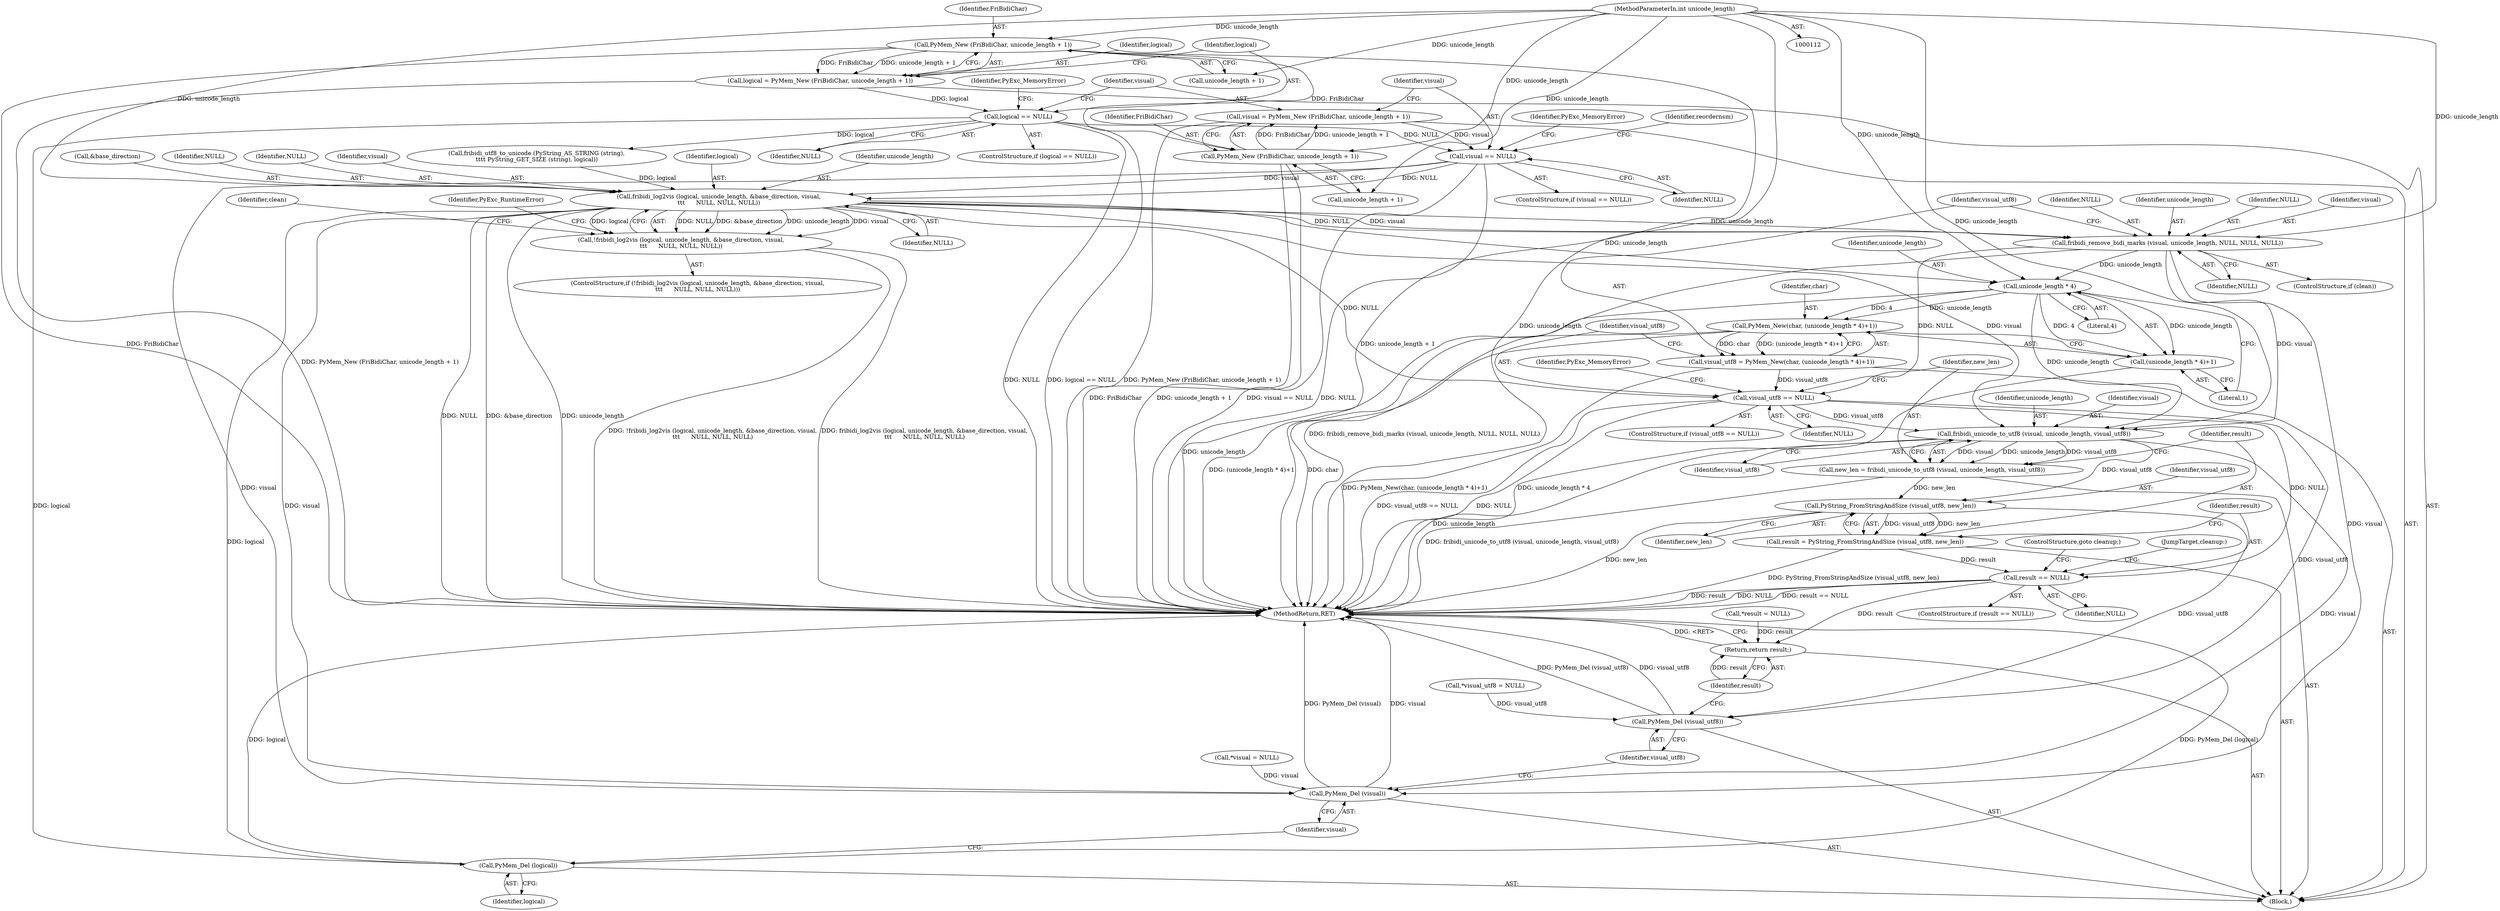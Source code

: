 digraph "1_pyfribidi_d2860c655357975e7b32d84e6b45e98f0dcecd7a_3@pointer" {
"1000163" [label="(Call,visual == NULL)"];
"1000155" [label="(Call,visual = PyMem_New (FriBidiChar, unicode_length + 1))"];
"1000157" [label="(Call,PyMem_New (FriBidiChar, unicode_length + 1))"];
"1000141" [label="(Call,PyMem_New (FriBidiChar, unicode_length + 1))"];
"1000114" [label="(MethodParameterIn,int unicode_length)"];
"1000147" [label="(Call,logical == NULL)"];
"1000139" [label="(Call,logical = PyMem_New (FriBidiChar, unicode_length + 1))"];
"1000181" [label="(Call,fribidi_log2vis (logical, unicode_length, &base_direction, visual,\n\t\t\t      NULL, NULL, NULL))"];
"1000180" [label="(Call,!fribidi_log2vis (logical, unicode_length, &base_direction, visual,\n\t\t\t      NULL, NULL, NULL))"];
"1000197" [label="(Call,fribidi_remove_bidi_marks (visual, unicode_length, NULL, NULL, NULL))"];
"1000208" [label="(Call,unicode_length * 4)"];
"1000205" [label="(Call,PyMem_New(char, (unicode_length * 4)+1))"];
"1000203" [label="(Call,visual_utf8 = PyMem_New(char, (unicode_length * 4)+1))"];
"1000213" [label="(Call,visual_utf8 == NULL)"];
"1000223" [label="(Call,fribidi_unicode_to_utf8 (visual, unicode_length, visual_utf8))"];
"1000221" [label="(Call,new_len = fribidi_unicode_to_utf8 (visual, unicode_length, visual_utf8))"];
"1000229" [label="(Call,PyString_FromStringAndSize (visual_utf8, new_len))"];
"1000227" [label="(Call,result = PyString_FromStringAndSize (visual_utf8, new_len))"];
"1000233" [label="(Call,result == NULL)"];
"1000244" [label="(Return,return result;)"];
"1000242" [label="(Call,PyMem_Del (visual_utf8))"];
"1000240" [label="(Call,PyMem_Del (visual))"];
"1000207" [label="(Call,(unicode_length * 4)+1)"];
"1000238" [label="(Call,PyMem_Del (logical))"];
"1000232" [label="(ControlStructure,if (result == NULL))"];
"1000230" [label="(Identifier,visual_utf8)"];
"1000181" [label="(Call,fribidi_log2vis (logical, unicode_length, &base_direction, visual,\n\t\t\t      NULL, NULL, NULL))"];
"1000139" [label="(Call,logical = PyMem_New (FriBidiChar, unicode_length + 1))"];
"1000201" [label="(Identifier,NULL)"];
"1000149" [label="(Identifier,NULL)"];
"1000206" [label="(Identifier,char)"];
"1000209" [label="(Identifier,unicode_length)"];
"1000234" [label="(Identifier,result)"];
"1000182" [label="(Identifier,logical)"];
"1000157" [label="(Call,PyMem_New (FriBidiChar, unicode_length + 1))"];
"1000211" [label="(Literal,1)"];
"1000241" [label="(Identifier,visual)"];
"1000221" [label="(Call,new_len = fribidi_unicode_to_utf8 (visual, unicode_length, visual_utf8))"];
"1000158" [label="(Identifier,FriBidiChar)"];
"1000199" [label="(Identifier,unicode_length)"];
"1000239" [label="(Identifier,logical)"];
"1000159" [label="(Call,unicode_length + 1)"];
"1000183" [label="(Identifier,unicode_length)"];
"1000204" [label="(Identifier,visual_utf8)"];
"1000238" [label="(Call,PyMem_Del (logical))"];
"1000184" [label="(Call,&base_direction)"];
"1000146" [label="(ControlStructure,if (logical == NULL))"];
"1000226" [label="(Identifier,visual_utf8)"];
"1000245" [label="(Identifier,result)"];
"1000243" [label="(Identifier,visual_utf8)"];
"1000196" [label="(Identifier,clean)"];
"1000203" [label="(Call,visual_utf8 = PyMem_New(char, (unicode_length * 4)+1))"];
"1000233" [label="(Call,result == NULL)"];
"1000187" [label="(Identifier,NULL)"];
"1000228" [label="(Identifier,result)"];
"1000225" [label="(Identifier,unicode_length)"];
"1000223" [label="(Call,fribidi_unicode_to_utf8 (visual, unicode_length, visual_utf8))"];
"1000235" [label="(Identifier,NULL)"];
"1000240" [label="(Call,PyMem_Del (visual))"];
"1000242" [label="(Call,PyMem_Del (visual_utf8))"];
"1000168" [label="(Identifier,PyExc_MemoryError)"];
"1000215" [label="(Identifier,NULL)"];
"1000188" [label="(Identifier,NULL)"];
"1000180" [label="(Call,!fribidi_log2vis (logical, unicode_length, &base_direction, visual,\n\t\t\t      NULL, NULL, NULL))"];
"1000236" [label="(ControlStructure,goto cleanup;)"];
"1000208" [label="(Call,unicode_length * 4)"];
"1000218" [label="(Identifier,PyExc_MemoryError)"];
"1000136" [label="(Call,*result = NULL)"];
"1000155" [label="(Call,visual = PyMem_New (FriBidiChar, unicode_length + 1))"];
"1000118" [label="(Block,)"];
"1000213" [label="(Call,visual_utf8 == NULL)"];
"1000200" [label="(Identifier,NULL)"];
"1000162" [label="(ControlStructure,if (visual == NULL))"];
"1000210" [label="(Literal,4)"];
"1000212" [label="(ControlStructure,if (visual_utf8 == NULL))"];
"1000152" [label="(Identifier,PyExc_MemoryError)"];
"1000164" [label="(Identifier,visual)"];
"1000147" [label="(Call,logical == NULL)"];
"1000195" [label="(ControlStructure,if (clean))"];
"1000205" [label="(Call,PyMem_New(char, (unicode_length * 4)+1))"];
"1000140" [label="(Identifier,logical)"];
"1000192" [label="(Identifier,PyExc_RuntimeError)"];
"1000124" [label="(Call,*visual = NULL)"];
"1000179" [label="(ControlStructure,if (!fribidi_log2vis (logical, unicode_length, &base_direction, visual,\n\t\t\t      NULL, NULL, NULL)))"];
"1000222" [label="(Identifier,new_len)"];
"1000207" [label="(Call,(unicode_length * 4)+1)"];
"1000128" [label="(Call,*visual_utf8 = NULL)"];
"1000227" [label="(Call,result = PyString_FromStringAndSize (visual_utf8, new_len))"];
"1000224" [label="(Identifier,visual)"];
"1000186" [label="(Identifier,visual)"];
"1000114" [label="(MethodParameterIn,int unicode_length)"];
"1000156" [label="(Identifier,visual)"];
"1000237" [label="(JumpTarget,cleanup:)"];
"1000202" [label="(Identifier,NULL)"];
"1000173" [label="(Call,fribidi_utf8_to_unicode (PyString_AS_STRING (string),\n\t\t\t\t PyString_GET_SIZE (string), logical))"];
"1000172" [label="(Identifier,reordernsm)"];
"1000246" [label="(MethodReturn,RET)"];
"1000198" [label="(Identifier,visual)"];
"1000141" [label="(Call,PyMem_New (FriBidiChar, unicode_length + 1))"];
"1000163" [label="(Call,visual == NULL)"];
"1000244" [label="(Return,return result;)"];
"1000148" [label="(Identifier,logical)"];
"1000197" [label="(Call,fribidi_remove_bidi_marks (visual, unicode_length, NULL, NULL, NULL))"];
"1000231" [label="(Identifier,new_len)"];
"1000189" [label="(Identifier,NULL)"];
"1000214" [label="(Identifier,visual_utf8)"];
"1000142" [label="(Identifier,FriBidiChar)"];
"1000143" [label="(Call,unicode_length + 1)"];
"1000229" [label="(Call,PyString_FromStringAndSize (visual_utf8, new_len))"];
"1000165" [label="(Identifier,NULL)"];
"1000163" -> "1000162"  [label="AST: "];
"1000163" -> "1000165"  [label="CFG: "];
"1000164" -> "1000163"  [label="AST: "];
"1000165" -> "1000163"  [label="AST: "];
"1000168" -> "1000163"  [label="CFG: "];
"1000172" -> "1000163"  [label="CFG: "];
"1000163" -> "1000246"  [label="DDG: visual == NULL"];
"1000163" -> "1000246"  [label="DDG: NULL"];
"1000155" -> "1000163"  [label="DDG: visual"];
"1000147" -> "1000163"  [label="DDG: NULL"];
"1000163" -> "1000181"  [label="DDG: visual"];
"1000163" -> "1000181"  [label="DDG: NULL"];
"1000163" -> "1000240"  [label="DDG: visual"];
"1000155" -> "1000118"  [label="AST: "];
"1000155" -> "1000157"  [label="CFG: "];
"1000156" -> "1000155"  [label="AST: "];
"1000157" -> "1000155"  [label="AST: "];
"1000164" -> "1000155"  [label="CFG: "];
"1000155" -> "1000246"  [label="DDG: PyMem_New (FriBidiChar, unicode_length + 1)"];
"1000157" -> "1000155"  [label="DDG: FriBidiChar"];
"1000157" -> "1000155"  [label="DDG: unicode_length + 1"];
"1000157" -> "1000159"  [label="CFG: "];
"1000158" -> "1000157"  [label="AST: "];
"1000159" -> "1000157"  [label="AST: "];
"1000157" -> "1000246"  [label="DDG: unicode_length + 1"];
"1000157" -> "1000246"  [label="DDG: FriBidiChar"];
"1000141" -> "1000157"  [label="DDG: FriBidiChar"];
"1000114" -> "1000157"  [label="DDG: unicode_length"];
"1000141" -> "1000139"  [label="AST: "];
"1000141" -> "1000143"  [label="CFG: "];
"1000142" -> "1000141"  [label="AST: "];
"1000143" -> "1000141"  [label="AST: "];
"1000139" -> "1000141"  [label="CFG: "];
"1000141" -> "1000246"  [label="DDG: FriBidiChar"];
"1000141" -> "1000246"  [label="DDG: unicode_length + 1"];
"1000141" -> "1000139"  [label="DDG: FriBidiChar"];
"1000141" -> "1000139"  [label="DDG: unicode_length + 1"];
"1000114" -> "1000141"  [label="DDG: unicode_length"];
"1000114" -> "1000112"  [label="AST: "];
"1000114" -> "1000246"  [label="DDG: unicode_length"];
"1000114" -> "1000143"  [label="DDG: unicode_length"];
"1000114" -> "1000159"  [label="DDG: unicode_length"];
"1000114" -> "1000181"  [label="DDG: unicode_length"];
"1000114" -> "1000197"  [label="DDG: unicode_length"];
"1000114" -> "1000208"  [label="DDG: unicode_length"];
"1000114" -> "1000223"  [label="DDG: unicode_length"];
"1000147" -> "1000146"  [label="AST: "];
"1000147" -> "1000149"  [label="CFG: "];
"1000148" -> "1000147"  [label="AST: "];
"1000149" -> "1000147"  [label="AST: "];
"1000152" -> "1000147"  [label="CFG: "];
"1000156" -> "1000147"  [label="CFG: "];
"1000147" -> "1000246"  [label="DDG: NULL"];
"1000147" -> "1000246"  [label="DDG: logical == NULL"];
"1000139" -> "1000147"  [label="DDG: logical"];
"1000147" -> "1000173"  [label="DDG: logical"];
"1000147" -> "1000238"  [label="DDG: logical"];
"1000139" -> "1000118"  [label="AST: "];
"1000140" -> "1000139"  [label="AST: "];
"1000148" -> "1000139"  [label="CFG: "];
"1000139" -> "1000246"  [label="DDG: PyMem_New (FriBidiChar, unicode_length + 1)"];
"1000181" -> "1000180"  [label="AST: "];
"1000181" -> "1000189"  [label="CFG: "];
"1000182" -> "1000181"  [label="AST: "];
"1000183" -> "1000181"  [label="AST: "];
"1000184" -> "1000181"  [label="AST: "];
"1000186" -> "1000181"  [label="AST: "];
"1000187" -> "1000181"  [label="AST: "];
"1000188" -> "1000181"  [label="AST: "];
"1000189" -> "1000181"  [label="AST: "];
"1000180" -> "1000181"  [label="CFG: "];
"1000181" -> "1000246"  [label="DDG: NULL"];
"1000181" -> "1000246"  [label="DDG: &base_direction"];
"1000181" -> "1000246"  [label="DDG: unicode_length"];
"1000181" -> "1000180"  [label="DDG: NULL"];
"1000181" -> "1000180"  [label="DDG: &base_direction"];
"1000181" -> "1000180"  [label="DDG: unicode_length"];
"1000181" -> "1000180"  [label="DDG: visual"];
"1000181" -> "1000180"  [label="DDG: logical"];
"1000173" -> "1000181"  [label="DDG: logical"];
"1000181" -> "1000197"  [label="DDG: visual"];
"1000181" -> "1000197"  [label="DDG: unicode_length"];
"1000181" -> "1000197"  [label="DDG: NULL"];
"1000181" -> "1000208"  [label="DDG: unicode_length"];
"1000181" -> "1000213"  [label="DDG: NULL"];
"1000181" -> "1000223"  [label="DDG: visual"];
"1000181" -> "1000238"  [label="DDG: logical"];
"1000181" -> "1000240"  [label="DDG: visual"];
"1000180" -> "1000179"  [label="AST: "];
"1000192" -> "1000180"  [label="CFG: "];
"1000196" -> "1000180"  [label="CFG: "];
"1000180" -> "1000246"  [label="DDG: fribidi_log2vis (logical, unicode_length, &base_direction, visual,\n\t\t\t      NULL, NULL, NULL)"];
"1000180" -> "1000246"  [label="DDG: !fribidi_log2vis (logical, unicode_length, &base_direction, visual,\n\t\t\t      NULL, NULL, NULL)"];
"1000197" -> "1000195"  [label="AST: "];
"1000197" -> "1000202"  [label="CFG: "];
"1000198" -> "1000197"  [label="AST: "];
"1000199" -> "1000197"  [label="AST: "];
"1000200" -> "1000197"  [label="AST: "];
"1000201" -> "1000197"  [label="AST: "];
"1000202" -> "1000197"  [label="AST: "];
"1000204" -> "1000197"  [label="CFG: "];
"1000197" -> "1000246"  [label="DDG: fribidi_remove_bidi_marks (visual, unicode_length, NULL, NULL, NULL)"];
"1000197" -> "1000208"  [label="DDG: unicode_length"];
"1000197" -> "1000213"  [label="DDG: NULL"];
"1000197" -> "1000223"  [label="DDG: visual"];
"1000197" -> "1000240"  [label="DDG: visual"];
"1000208" -> "1000207"  [label="AST: "];
"1000208" -> "1000210"  [label="CFG: "];
"1000209" -> "1000208"  [label="AST: "];
"1000210" -> "1000208"  [label="AST: "];
"1000211" -> "1000208"  [label="CFG: "];
"1000208" -> "1000246"  [label="DDG: unicode_length"];
"1000208" -> "1000205"  [label="DDG: unicode_length"];
"1000208" -> "1000205"  [label="DDG: 4"];
"1000208" -> "1000207"  [label="DDG: unicode_length"];
"1000208" -> "1000207"  [label="DDG: 4"];
"1000208" -> "1000223"  [label="DDG: unicode_length"];
"1000205" -> "1000203"  [label="AST: "];
"1000205" -> "1000207"  [label="CFG: "];
"1000206" -> "1000205"  [label="AST: "];
"1000207" -> "1000205"  [label="AST: "];
"1000203" -> "1000205"  [label="CFG: "];
"1000205" -> "1000246"  [label="DDG: (unicode_length * 4)+1"];
"1000205" -> "1000246"  [label="DDG: char"];
"1000205" -> "1000203"  [label="DDG: char"];
"1000205" -> "1000203"  [label="DDG: (unicode_length * 4)+1"];
"1000203" -> "1000118"  [label="AST: "];
"1000204" -> "1000203"  [label="AST: "];
"1000214" -> "1000203"  [label="CFG: "];
"1000203" -> "1000246"  [label="DDG: PyMem_New(char, (unicode_length * 4)+1)"];
"1000203" -> "1000213"  [label="DDG: visual_utf8"];
"1000213" -> "1000212"  [label="AST: "];
"1000213" -> "1000215"  [label="CFG: "];
"1000214" -> "1000213"  [label="AST: "];
"1000215" -> "1000213"  [label="AST: "];
"1000218" -> "1000213"  [label="CFG: "];
"1000222" -> "1000213"  [label="CFG: "];
"1000213" -> "1000246"  [label="DDG: visual_utf8 == NULL"];
"1000213" -> "1000246"  [label="DDG: NULL"];
"1000213" -> "1000223"  [label="DDG: visual_utf8"];
"1000213" -> "1000233"  [label="DDG: NULL"];
"1000213" -> "1000242"  [label="DDG: visual_utf8"];
"1000223" -> "1000221"  [label="AST: "];
"1000223" -> "1000226"  [label="CFG: "];
"1000224" -> "1000223"  [label="AST: "];
"1000225" -> "1000223"  [label="AST: "];
"1000226" -> "1000223"  [label="AST: "];
"1000221" -> "1000223"  [label="CFG: "];
"1000223" -> "1000246"  [label="DDG: unicode_length"];
"1000223" -> "1000221"  [label="DDG: visual"];
"1000223" -> "1000221"  [label="DDG: unicode_length"];
"1000223" -> "1000221"  [label="DDG: visual_utf8"];
"1000223" -> "1000229"  [label="DDG: visual_utf8"];
"1000223" -> "1000240"  [label="DDG: visual"];
"1000221" -> "1000118"  [label="AST: "];
"1000222" -> "1000221"  [label="AST: "];
"1000228" -> "1000221"  [label="CFG: "];
"1000221" -> "1000246"  [label="DDG: fribidi_unicode_to_utf8 (visual, unicode_length, visual_utf8)"];
"1000221" -> "1000229"  [label="DDG: new_len"];
"1000229" -> "1000227"  [label="AST: "];
"1000229" -> "1000231"  [label="CFG: "];
"1000230" -> "1000229"  [label="AST: "];
"1000231" -> "1000229"  [label="AST: "];
"1000227" -> "1000229"  [label="CFG: "];
"1000229" -> "1000246"  [label="DDG: new_len"];
"1000229" -> "1000227"  [label="DDG: visual_utf8"];
"1000229" -> "1000227"  [label="DDG: new_len"];
"1000229" -> "1000242"  [label="DDG: visual_utf8"];
"1000227" -> "1000118"  [label="AST: "];
"1000228" -> "1000227"  [label="AST: "];
"1000234" -> "1000227"  [label="CFG: "];
"1000227" -> "1000246"  [label="DDG: PyString_FromStringAndSize (visual_utf8, new_len)"];
"1000227" -> "1000233"  [label="DDG: result"];
"1000233" -> "1000232"  [label="AST: "];
"1000233" -> "1000235"  [label="CFG: "];
"1000234" -> "1000233"  [label="AST: "];
"1000235" -> "1000233"  [label="AST: "];
"1000236" -> "1000233"  [label="CFG: "];
"1000237" -> "1000233"  [label="CFG: "];
"1000233" -> "1000246"  [label="DDG: NULL"];
"1000233" -> "1000246"  [label="DDG: result == NULL"];
"1000233" -> "1000246"  [label="DDG: result"];
"1000233" -> "1000244"  [label="DDG: result"];
"1000244" -> "1000118"  [label="AST: "];
"1000244" -> "1000245"  [label="CFG: "];
"1000245" -> "1000244"  [label="AST: "];
"1000246" -> "1000244"  [label="CFG: "];
"1000244" -> "1000246"  [label="DDG: <RET>"];
"1000245" -> "1000244"  [label="DDG: result"];
"1000136" -> "1000244"  [label="DDG: result"];
"1000242" -> "1000118"  [label="AST: "];
"1000242" -> "1000243"  [label="CFG: "];
"1000243" -> "1000242"  [label="AST: "];
"1000245" -> "1000242"  [label="CFG: "];
"1000242" -> "1000246"  [label="DDG: PyMem_Del (visual_utf8)"];
"1000242" -> "1000246"  [label="DDG: visual_utf8"];
"1000128" -> "1000242"  [label="DDG: visual_utf8"];
"1000240" -> "1000118"  [label="AST: "];
"1000240" -> "1000241"  [label="CFG: "];
"1000241" -> "1000240"  [label="AST: "];
"1000243" -> "1000240"  [label="CFG: "];
"1000240" -> "1000246"  [label="DDG: PyMem_Del (visual)"];
"1000240" -> "1000246"  [label="DDG: visual"];
"1000124" -> "1000240"  [label="DDG: visual"];
"1000207" -> "1000211"  [label="CFG: "];
"1000211" -> "1000207"  [label="AST: "];
"1000207" -> "1000246"  [label="DDG: unicode_length * 4"];
"1000238" -> "1000118"  [label="AST: "];
"1000238" -> "1000239"  [label="CFG: "];
"1000239" -> "1000238"  [label="AST: "];
"1000241" -> "1000238"  [label="CFG: "];
"1000238" -> "1000246"  [label="DDG: logical"];
"1000238" -> "1000246"  [label="DDG: PyMem_Del (logical)"];
}
